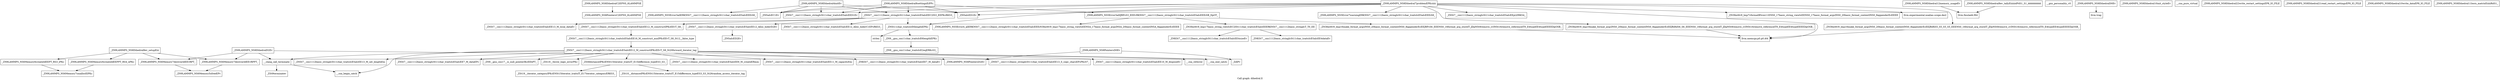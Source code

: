 digraph "Call graph: dihedral.ll" {
	label="Call graph: dihedral.ll";

	Node0x5633e12476a0 [shape=record,label="{_ZN9LAMMPS_NS8DihedralC2EPNS_6LAMMPSE}"];
	Node0x5633e12476a0 -> Node0x5633e128b460;
	Node0x5633e128b460 [shape=record,label="{_ZN9LAMMPS_NS8PointersC2EPNS_6LAMMPSE}"];
	Node0x5633e11beb00 [shape=record,label="{_ZN9LAMMPS_NS8DihedralD2Ev}"];
	Node0x5633e11beb00 -> Node0x5633e11c7340;
	Node0x5633e11beb00 -> Node0x5633e128b160;
	Node0x5633e11beb00 -> Node0x5633e118cd80;
	Node0x5633e11beb00 -> Node0x5633e128b010;
	Node0x5633e11e3280 [shape=record,label="{_ZN9LAMMPS_NS8Dihedral12memory_usageEv}"];
	Node0x5633e11e3280 -> Node0x5633e11b8a10;
	Node0x5633e11c7340 [shape=record,label="{_ZN9LAMMPS_NS6Memory7destroyIdEEvRPT_}"];
	Node0x5633e11c7340 -> Node0x5633e1260780;
	Node0x5633e118f8b0 [shape=record,label="{__gxx_personality_v0}"];
	Node0x5633e118cd80 [shape=record,label="{__clang_call_terminate}"];
	Node0x5633e118cd80 -> Node0x5633e118fc60;
	Node0x5633e118cd80 -> Node0x5633e118f790;
	Node0x5633e118fc60 [shape=record,label="{__cxa_begin_catch}"];
	Node0x5633e118f790 [shape=record,label="{_ZSt9terminatev}"];
	Node0x5633e128b160 [shape=record,label="{_ZN9LAMMPS_NS6Memory7destroyIdEEvRPPT_}"];
	Node0x5633e128b160 -> Node0x5633e1260780;
	Node0x5633e118ba90 [shape=record,label="{_ZN9LAMMPS_NS8DihedralD0Ev}"];
	Node0x5633e118ba90 -> Node0x5633e11c0090;
	Node0x5633e11c0090 [shape=record,label="{llvm.trap}"];
	Node0x5633e11a04b0 [shape=record,label="{_ZN9LAMMPS_NS8Dihedral4initEv}"];
	Node0x5633e11a04b0 -> Node0x5633e11e2550;
	Node0x5633e11a04b0 -> Node0x5633e1196dd0;
	Node0x5633e11a04b0 -> Node0x5633e11a2720;
	Node0x5633e11a04b0 -> Node0x5633e119a490;
	Node0x5633e11a04b0 -> Node0x5633e11a1cc0;
	Node0x5633e119a490 [shape=record,label="{_ZN9LAMMPS_NS5Error3allERKNSt7__cxx1112basic_stringIcSt11char_traitsIcESaIcEEEiS8_}"];
	Node0x5633e11e2550 [shape=record,label="{_ZNSaIcEC1Ev}"];
	Node0x5633e1196dd0 [shape=record,label="{_ZNSt7__cxx1112basic_stringIcSt11char_traitsIcESaIcEEC2IS3_EEPKcRKS3_}"];
	Node0x5633e1196dd0 -> Node0x5633e11a36f0;
	Node0x5633e1196dd0 -> Node0x5633e11a3c90;
	Node0x5633e1196dd0 -> Node0x5633e11a4050;
	Node0x5633e1196dd0 -> Node0x5633e11a4c80;
	Node0x5633e1196dd0 -> Node0x5633e11a7d70;
	Node0x5633e11a1cc0 [shape=record,label="{_ZNSt7__cxx1112basic_stringIcSt11char_traitsIcESaIcEED1Ev}"];
	Node0x5633e11a2720 [shape=record,label="{_ZNSaIcED1Ev}"];
	Node0x5633e11aaeb0 [shape=record,label="{_ZN9LAMMPS_NS8Dihedral8settingsEiPPc}"];
	Node0x5633e11aaeb0 -> Node0x5633e11e2550;
	Node0x5633e11aaeb0 -> Node0x5633e1196dd0;
	Node0x5633e11aaeb0 -> Node0x5633e11a2720;
	Node0x5633e11aaeb0 -> Node0x5633e11a1cc0;
	Node0x5633e11aaeb0 -> Node0x5633e11abfe0;
	Node0x5633e11abfe0 [shape=record,label="{_ZN9LAMMPS_NS5Error3allIJRPcS3_EEEvRKNSt7__cxx1112basic_stringIcSt11char_traitsIcESaIcEEEiSB_DpOT_}"];
	Node0x5633e11abfe0 -> Node0x5633e11ad7f0;
	Node0x5633e11abfe0 -> Node0x5633e11ae620;
	Node0x5633e11abfe0 -> Node0x5633e11b1390;
	Node0x5633e11a88a0 [shape=record,label="{_ZN9LAMMPS_NS8Dihedral8ev_setupEiii}"];
	Node0x5633e11a88a0 -> Node0x5633e11c7340;
	Node0x5633e11a88a0 -> Node0x5633e11b1fa0;
	Node0x5633e11a88a0 -> Node0x5633e128b160;
	Node0x5633e11a88a0 -> Node0x5633e11b34a0;
	Node0x5633e11b1fa0 [shape=record,label="{_ZN9LAMMPS_NS6Memory6createIdEEPT_RS3_iPKc}"];
	Node0x5633e11b1fa0 -> Node0x5633e11b4150;
	Node0x5633e11b34a0 [shape=record,label="{_ZN9LAMMPS_NS6Memory6createIdEEPPT_RS4_iiPKc}"];
	Node0x5633e11b34a0 -> Node0x5633e11b4150;
	Node0x5633e11b7360 [shape=record,label="{_ZN9LAMMPS_NS8Dihedral8ev_tallyEiiiiiidPdS1_S1_ddddddddd}"];
	Node0x5633e11b7360 -> Node0x5633e11b8a10;
	Node0x5633e11c2e50 [shape=record,label="{_ZN3fmt6v9_lmp7vformatB5cxx11ENS0_17basic_string_viewIcEENS0_17basic_format_argsINS0_20basic_format_contextINS0_8appenderEcEEEE}"];
	Node0x5633e11b8a10 [shape=record,label="{llvm.fmuladd.f64}"];
	Node0x5633e11be1e0 [shape=record,label="{_ZN9LAMMPS_NS8Dihedral7problemEPKciiiii}"];
	Node0x5633e11be1e0 -> Node0x5633e11a4050;
	Node0x5633e11be1e0 -> Node0x5633e11c0c70;
	Node0x5633e11be1e0 -> Node0x5633e11c13a0;
	Node0x5633e11be1e0 -> Node0x5633e11c2190;
	Node0x5633e11be1e0 -> Node0x5633e11c2e50;
	Node0x5633e11be1e0 -> Node0x5633e11a1cc0;
	Node0x5633e11be1e0 -> Node0x5633e11a2720;
	Node0x5633e11be1e0 -> Node0x5633e11d79d0;
	Node0x5633e11be1e0 -> Node0x5633e11c5c50;
	Node0x5633e11be1e0 -> Node0x5633e1196dd0;
	Node0x5633e11be1e0 -> Node0x5633e11d4580;
	Node0x5633e11be1e0 -> Node0x5633e11e2550;
	Node0x5633e11f6ce0 [shape=record,label="{strlen}"];
	Node0x5633e12184e0 [shape=record,label="{_ZN9__gnu_cxx11char_traitsIcE2eqERKcS3_}"];
	Node0x5633e11f7820 [shape=record,label="{_ZNSaIcED2Ev}"];
	Node0x5633e11b1390 [shape=record,label="{_ZN9LAMMPS_NS5Error4_allERKNSt7__cxx1112basic_stringIcSt11char_traitsIcESaIcEEEiN3fmt6v9_lmp17basic_string_viewIcEENSA_17basic_format_argsINSA_20basic_format_contextINSA_8appenderEcEEEE}"];
	Node0x5633e11ad7f0 [shape=record,label="{_ZN3fmt6v9_lmp17basic_string_viewIcEC2ISt11char_traitsIcESaIcEEERKNSt7__cxx1112basic_stringIcT_T0_EE}"];
	Node0x5633e11ad7f0 -> Node0x5633e121bc30;
	Node0x5633e11ad7f0 -> Node0x5633e121d9b0;
	Node0x5633e11d4580 [shape=record,label="{_ZNSt7__cxx1112basic_stringIcSt11char_traitsIcESaIcEEpLERKS4_}"];
	Node0x5633e11d79d0 [shape=record,label="{_ZN9LAMMPS_NS5Error7warningERKNSt7__cxx1112basic_stringIcSt11char_traitsIcESaIcEEEiS8_}"];
	Node0x5633e126d960 [shape=record,label="{_ZN9LAMMPS_NS8Dihedral10init_styleEv}"];
	Node0x5633e11e87b0 [shape=record,label="{__cxa_pure_virtual}"];
	Node0x5633e11eaa00 [shape=record,label="{_ZN9LAMMPS_NS8Dihedral22write_restart_settingsEP8_IO_FILE}"];
	Node0x5633e11ed690 [shape=record,label="{_ZN9LAMMPS_NS8Dihedral21read_restart_settingsEP8_IO_FILE}"];
	Node0x5633e11eec30 [shape=record,label="{_ZN9LAMMPS_NS8Dihedral10write_dataEP8_IO_FILE}"];
	Node0x5633e11ef770 [shape=record,label="{_ZN9LAMMPS_NS8Dihedral11born_matrixEiiiiiRdS1_}"];
	Node0x5633e128b010 [shape=record,label="{_ZN9LAMMPS_NS8PointersD2Ev}"];
	Node0x5633e11f02b0 [shape=record,label="{_ZN9LAMMPS_NS8PointersD0Ev}"];
	Node0x5633e11f02b0 -> Node0x5633e128b010;
	Node0x5633e11f02b0 -> Node0x5633e11f1760;
	Node0x5633e11f1760 [shape=record,label="{_ZdlPv}"];
	Node0x5633e1260780 [shape=record,label="{_ZN9LAMMPS_NS6Memory5sfreeEPv}"];
	Node0x5633e11a36f0 [shape=record,label="{_ZNSt7__cxx1112basic_stringIcSt11char_traitsIcESaIcEE13_M_local_dataEv}"];
	Node0x5633e11a3c90 [shape=record,label="{_ZNSt7__cxx1112basic_stringIcSt11char_traitsIcESaIcEE12_Alloc_hiderC1EPcRKS3_}"];
	Node0x5633e11a4c80 [shape=record,label="{_ZNSt7__cxx1112basic_stringIcSt11char_traitsIcESaIcEE12_M_constructIPKcEEvT_S8_}"];
	Node0x5633e11a4c80 -> Node0x5633e11f3750;
	Node0x5633e11a4050 [shape=record,label="{_ZNSt11char_traitsIcE6lengthEPKc}"];
	Node0x5633e11a4050 -> Node0x5633e11f4e40;
	Node0x5633e11a4050 -> Node0x5633e11f6ce0;
	Node0x5633e11a7d70 [shape=record,label="{_ZNSt7__cxx1112basic_stringIcSt11char_traitsIcESaIcEE12_Alloc_hiderD2Ev}"];
	Node0x5633e11a7d70 -> Node0x5633e11f7820;
	Node0x5633e11f3750 [shape=record,label="{_ZNSt7__cxx1112basic_stringIcSt11char_traitsIcESaIcEE16_M_construct_auxIPKcEEvT_S8_St12__false_type}"];
	Node0x5633e11f3750 -> Node0x5633e11f8360;
	Node0x5633e11f8360 [shape=record,label="{_ZNSt7__cxx1112basic_stringIcSt11char_traitsIcESaIcEE12_M_constructIPKcEEvT_S8_St20forward_iterator_tag}"];
	Node0x5633e11f8360 -> Node0x5633e11fa7a0;
	Node0x5633e11f8360 -> Node0x5633e11fc0f0;
	Node0x5633e11f8360 -> Node0x5633e11fd810;
	Node0x5633e11f8360 -> Node0x5633e11fe8f0;
	Node0x5633e11f8360 -> Node0x5633e11ff9d0;
	Node0x5633e11f8360 -> Node0x5633e12010f0;
	Node0x5633e11f8360 -> Node0x5633e12021d0;
	Node0x5633e11f8360 -> Node0x5633e12061f0;
	Node0x5633e11f8360 -> Node0x5633e118fc60;
	Node0x5633e11f8360 -> Node0x5633e12072d0;
	Node0x5633e11f8360 -> Node0x5633e12083b0;
	Node0x5633e11f8360 -> Node0x5633e1209540;
	Node0x5633e11f8360 -> Node0x5633e120d7e0;
	Node0x5633e11f8360 -> Node0x5633e118cd80;
	Node0x5633e11fa7a0 [shape=record,label="{_ZN9__gnu_cxx17__is_null_pointerIKcEEbPT_}"];
	Node0x5633e11fc0f0 [shape=record,label="{_ZSt19__throw_logic_errorPKc}"];
	Node0x5633e11fd810 [shape=record,label="{_ZSt8distanceIPKcENSt15iterator_traitsIT_E15difference_typeES3_S3_}"];
	Node0x5633e11fd810 -> Node0x5633e120ec60;
	Node0x5633e11fd810 -> Node0x5633e1210b20;
	Node0x5633e11ff9d0 [shape=record,label="{_ZNSt7__cxx1112basic_stringIcSt11char_traitsIcESaIcEE7_M_dataEPc}"];
	Node0x5633e11fe8f0 [shape=record,label="{_ZNSt7__cxx1112basic_stringIcSt11char_traitsIcESaIcEE9_M_createERmm}"];
	Node0x5633e12010f0 [shape=record,label="{_ZNSt7__cxx1112basic_stringIcSt11char_traitsIcESaIcEE11_M_capacityEm}"];
	Node0x5633e12061f0 [shape=record,label="{_ZNSt7__cxx1112basic_stringIcSt11char_traitsIcESaIcEE13_S_copy_charsEPcPKcS7_}"];
	Node0x5633e12021d0 [shape=record,label="{_ZNKSt7__cxx1112basic_stringIcSt11char_traitsIcESaIcEE7_M_dataEv}"];
	Node0x5633e12072d0 [shape=record,label="{_ZNSt7__cxx1112basic_stringIcSt11char_traitsIcESaIcEE10_M_disposeEv}"];
	Node0x5633e12083b0 [shape=record,label="{__cxa_rethrow}"];
	Node0x5633e1209540 [shape=record,label="{__cxa_end_catch}"];
	Node0x5633e120d7e0 [shape=record,label="{_ZNSt7__cxx1112basic_stringIcSt11char_traitsIcESaIcEE13_M_set_lengthEm}"];
	Node0x5633e1210b20 [shape=record,label="{_ZSt10__distanceIPKcENSt15iterator_traitsIT_E15difference_typeES3_S3_St26random_access_iterator_tag}"];
	Node0x5633e120ec60 [shape=record,label="{_ZSt19__iterator_categoryIPKcENSt15iterator_traitsIT_E17iterator_categoryERKS3_}"];
	Node0x5633e11f4e40 [shape=record,label="{_ZN9__gnu_cxx11char_traitsIcE6lengthEPKc}"];
	Node0x5633e11f4e40 -> Node0x5633e12184e0;
	Node0x5633e11ae620 [shape=record,label="{_ZN3fmt6v9_lmp16make_format_argsINS0_20basic_format_contextINS0_8appenderEcEEJRPcS6_EEENS0_16format_arg_storeIT_JDpNSt9remove_cvINSt16remove_referenceIT0_E4typeEE4typeEEEEDpOSB_}"];
	Node0x5633e11ae620 -> Node0x5633e11c13a0;
	Node0x5633e121bc30 [shape=record,label="{_ZNKSt7__cxx1112basic_stringIcSt11char_traitsIcESaIcEE4dataEv}"];
	Node0x5633e121d9b0 [shape=record,label="{_ZNKSt7__cxx1112basic_stringIcSt11char_traitsIcESaIcEE4sizeEv}"];
	Node0x5633e11c13a0 [shape=record,label="{llvm.memcpy.p0.p0.i64}"];
	Node0x5633e11b4150 [shape=record,label="{_ZN9LAMMPS_NS6Memory7smallocElPKc}"];
	Node0x5633e11c2190 [shape=record,label="{_ZN3fmt6v9_lmp16make_format_argsINS0_20basic_format_contextINS0_8appenderEcEEJRiRlS5_S5_S5_S5_EEENS0_16format_arg_storeIT_JDpNSt9remove_cvINSt16remove_referenceIT0_E4typeEE4typeEEEEDpOSB_}"];
	Node0x5633e11c2190 -> Node0x5633e11c13a0;
	Node0x5633e11c5c50 [shape=record,label="{_ZN3fmt6v9_lmp16make_format_argsINS0_20basic_format_contextINS0_8appenderEcEEJRiRdS6_S6_EEENS0_16format_arg_storeIT_JDpNSt9remove_cvINSt16remove_referenceIT0_E4typeEE4typeEEEEDpOSB_}"];
	Node0x5633e11c5c50 -> Node0x5633e11c13a0;
	Node0x5633e11c0c70 [shape=record,label="{llvm.experimental.noalias.scope.decl}"];
}
